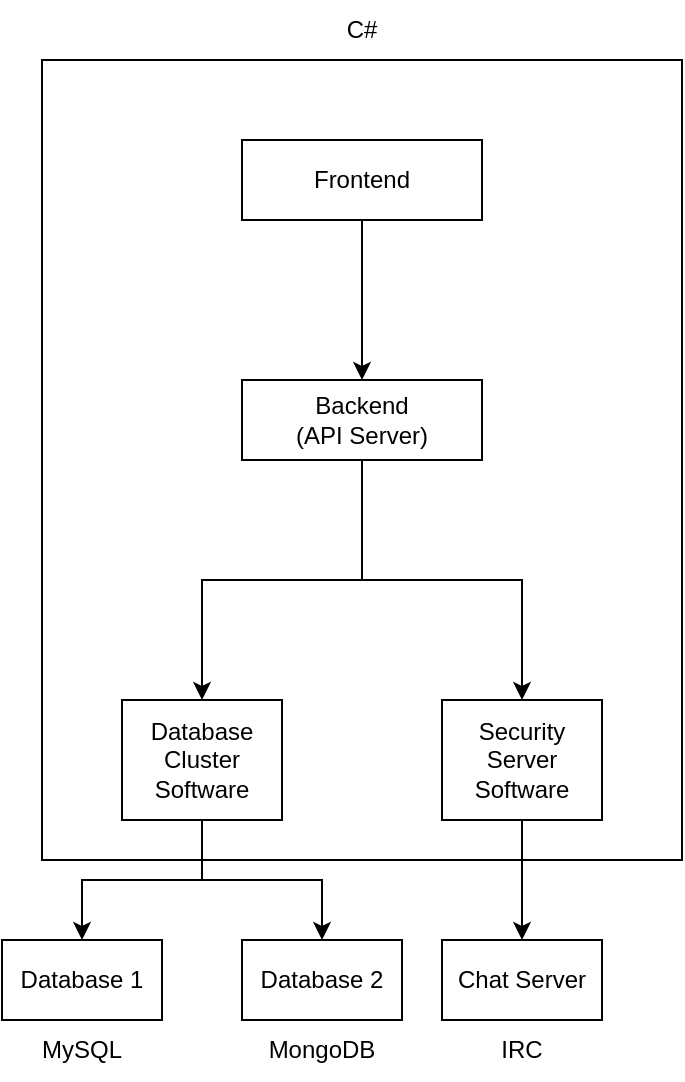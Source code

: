 <mxfile version="16.2.4" type="github">
  <diagram id="kgpKYQtTHZ0yAKxKKP6v" name="Page-1">
    <mxGraphModel dx="1422" dy="743" grid="1" gridSize="10" guides="1" tooltips="1" connect="1" arrows="1" fold="1" page="1" pageScale="1" pageWidth="850" pageHeight="1100" math="0" shadow="0">
      <root>
        <mxCell id="0" />
        <mxCell id="1" parent="0" />
        <mxCell id="JkG-OHluijORFLKhxo4q-13" style="edgeStyle=orthogonalEdgeStyle;rounded=0;orthogonalLoop=1;jettySize=auto;html=1;" edge="1" parent="1" source="JkG-OHluijORFLKhxo4q-1" target="JkG-OHluijORFLKhxo4q-10">
          <mxGeometry relative="1" as="geometry" />
        </mxCell>
        <mxCell id="JkG-OHluijORFLKhxo4q-14" style="edgeStyle=orthogonalEdgeStyle;rounded=0;orthogonalLoop=1;jettySize=auto;html=1;" edge="1" parent="1" source="JkG-OHluijORFLKhxo4q-1" target="JkG-OHluijORFLKhxo4q-11">
          <mxGeometry relative="1" as="geometry" />
        </mxCell>
        <mxCell id="JkG-OHluijORFLKhxo4q-1" value="&lt;div&gt;Database&lt;/div&gt;Cluster&lt;br&gt;Software" style="rounded=0;whiteSpace=wrap;html=1;" vertex="1" parent="1">
          <mxGeometry x="120" y="440" width="80" height="60" as="geometry" />
        </mxCell>
        <mxCell id="JkG-OHluijORFLKhxo4q-2" value="Chat Server" style="rounded=0;whiteSpace=wrap;html=1;" vertex="1" parent="1">
          <mxGeometry x="280" y="560" width="80" height="40" as="geometry" />
        </mxCell>
        <mxCell id="JkG-OHluijORFLKhxo4q-7" style="edgeStyle=orthogonalEdgeStyle;rounded=0;orthogonalLoop=1;jettySize=auto;html=1;" edge="1" parent="1" source="JkG-OHluijORFLKhxo4q-3" target="JkG-OHluijORFLKhxo4q-5">
          <mxGeometry relative="1" as="geometry" />
        </mxCell>
        <mxCell id="JkG-OHluijORFLKhxo4q-8" style="edgeStyle=orthogonalEdgeStyle;rounded=0;orthogonalLoop=1;jettySize=auto;html=1;" edge="1" parent="1" source="JkG-OHluijORFLKhxo4q-3" target="JkG-OHluijORFLKhxo4q-1">
          <mxGeometry relative="1" as="geometry" />
        </mxCell>
        <mxCell id="JkG-OHluijORFLKhxo4q-3" value="&lt;div&gt;Backend&lt;/div&gt;&lt;div&gt;(API Server)&lt;br&gt;&lt;/div&gt;" style="rounded=0;whiteSpace=wrap;html=1;" vertex="1" parent="1">
          <mxGeometry x="180" y="280" width="120" height="40" as="geometry" />
        </mxCell>
        <mxCell id="JkG-OHluijORFLKhxo4q-9" style="edgeStyle=orthogonalEdgeStyle;rounded=0;orthogonalLoop=1;jettySize=auto;html=1;" edge="1" parent="1" source="JkG-OHluijORFLKhxo4q-4" target="JkG-OHluijORFLKhxo4q-3">
          <mxGeometry relative="1" as="geometry" />
        </mxCell>
        <mxCell id="JkG-OHluijORFLKhxo4q-4" value="Frontend" style="rounded=0;whiteSpace=wrap;html=1;" vertex="1" parent="1">
          <mxGeometry x="180" y="160" width="120" height="40" as="geometry" />
        </mxCell>
        <mxCell id="JkG-OHluijORFLKhxo4q-6" style="edgeStyle=orthogonalEdgeStyle;rounded=0;orthogonalLoop=1;jettySize=auto;html=1;" edge="1" parent="1" source="JkG-OHluijORFLKhxo4q-5" target="JkG-OHluijORFLKhxo4q-2">
          <mxGeometry relative="1" as="geometry" />
        </mxCell>
        <mxCell id="JkG-OHluijORFLKhxo4q-5" value="Security Server Software" style="rounded=0;whiteSpace=wrap;html=1;" vertex="1" parent="1">
          <mxGeometry x="280" y="440" width="80" height="60" as="geometry" />
        </mxCell>
        <mxCell id="JkG-OHluijORFLKhxo4q-10" value="&lt;div&gt;Database 1&lt;/div&gt;" style="rounded=0;whiteSpace=wrap;html=1;" vertex="1" parent="1">
          <mxGeometry x="60" y="560" width="80" height="40" as="geometry" />
        </mxCell>
        <mxCell id="JkG-OHluijORFLKhxo4q-11" value="&lt;div&gt;Database 2&lt;/div&gt;" style="rounded=0;whiteSpace=wrap;html=1;" vertex="1" parent="1">
          <mxGeometry x="180" y="560" width="80" height="40" as="geometry" />
        </mxCell>
        <mxCell id="JkG-OHluijORFLKhxo4q-15" value="" style="rounded=0;whiteSpace=wrap;html=1;fillColor=none;" vertex="1" parent="1">
          <mxGeometry x="80" y="120" width="320" height="400" as="geometry" />
        </mxCell>
        <mxCell id="JkG-OHluijORFLKhxo4q-16" value="C#" style="text;html=1;strokeColor=none;fillColor=none;align=center;verticalAlign=middle;whiteSpace=wrap;rounded=0;" vertex="1" parent="1">
          <mxGeometry x="210" y="90" width="60" height="30" as="geometry" />
        </mxCell>
        <mxCell id="JkG-OHluijORFLKhxo4q-17" value="MySQL" style="text;html=1;strokeColor=none;fillColor=none;align=center;verticalAlign=middle;whiteSpace=wrap;rounded=0;" vertex="1" parent="1">
          <mxGeometry x="70" y="600" width="60" height="30" as="geometry" />
        </mxCell>
        <mxCell id="JkG-OHluijORFLKhxo4q-18" value="MongoDB" style="text;html=1;strokeColor=none;fillColor=none;align=center;verticalAlign=middle;whiteSpace=wrap;rounded=0;" vertex="1" parent="1">
          <mxGeometry x="190" y="600" width="60" height="30" as="geometry" />
        </mxCell>
        <mxCell id="JkG-OHluijORFLKhxo4q-19" value="IRC" style="text;html=1;strokeColor=none;fillColor=none;align=center;verticalAlign=middle;whiteSpace=wrap;rounded=0;" vertex="1" parent="1">
          <mxGeometry x="290" y="600" width="60" height="30" as="geometry" />
        </mxCell>
      </root>
    </mxGraphModel>
  </diagram>
</mxfile>
